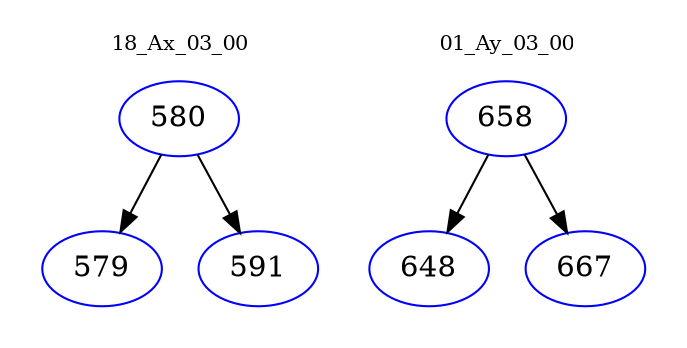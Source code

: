 digraph{
subgraph cluster_0 {
color = white
label = "18_Ax_03_00";
fontsize=10;
T0_580 [label="580", color="blue"]
T0_580 -> T0_579 [color="black"]
T0_579 [label="579", color="blue"]
T0_580 -> T0_591 [color="black"]
T0_591 [label="591", color="blue"]
}
subgraph cluster_1 {
color = white
label = "01_Ay_03_00";
fontsize=10;
T1_658 [label="658", color="blue"]
T1_658 -> T1_648 [color="black"]
T1_648 [label="648", color="blue"]
T1_658 -> T1_667 [color="black"]
T1_667 [label="667", color="blue"]
}
}
